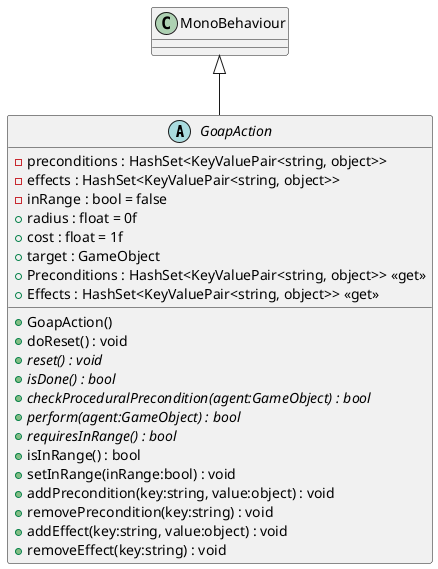 @startuml
abstract class GoapAction {
    - preconditions : HashSet<KeyValuePair<string, object>>
    - effects : HashSet<KeyValuePair<string, object>>
    - inRange : bool = false
    + radius : float = 0f
    + cost : float = 1f
    + target : GameObject
    + GoapAction()
    + doReset() : void
    + {abstract} reset() : void
    + {abstract} isDone() : bool
    + {abstract} checkProceduralPrecondition(agent:GameObject) : bool
    + {abstract} perform(agent:GameObject) : bool
    + {abstract} requiresInRange() : bool
    + isInRange() : bool
    + setInRange(inRange:bool) : void
    + addPrecondition(key:string, value:object) : void
    + removePrecondition(key:string) : void
    + addEffect(key:string, value:object) : void
    + removeEffect(key:string) : void
    + Preconditions : HashSet<KeyValuePair<string, object>> <<get>>
    + Effects : HashSet<KeyValuePair<string, object>> <<get>>
}
MonoBehaviour <|-- GoapAction
@enduml
